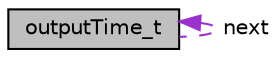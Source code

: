 digraph "outputTime_t"
{
 // INTERACTIVE_SVG=YES
 // LATEX_PDF_SIZE
  edge [fontname="Helvetica",fontsize="10",labelfontname="Helvetica",labelfontsize="10"];
  node [fontname="Helvetica",fontsize="10",shape=record];
  Node1 [label="outputTime_t",height=0.2,width=0.4,color="black", fillcolor="grey75", style="filled", fontcolor="black",tooltip="Output times linked list."];
  Node1 -> Node1 [dir="back",color="darkorchid3",fontsize="10",style="dashed",label=" next" ,fontname="Helvetica"];
}
